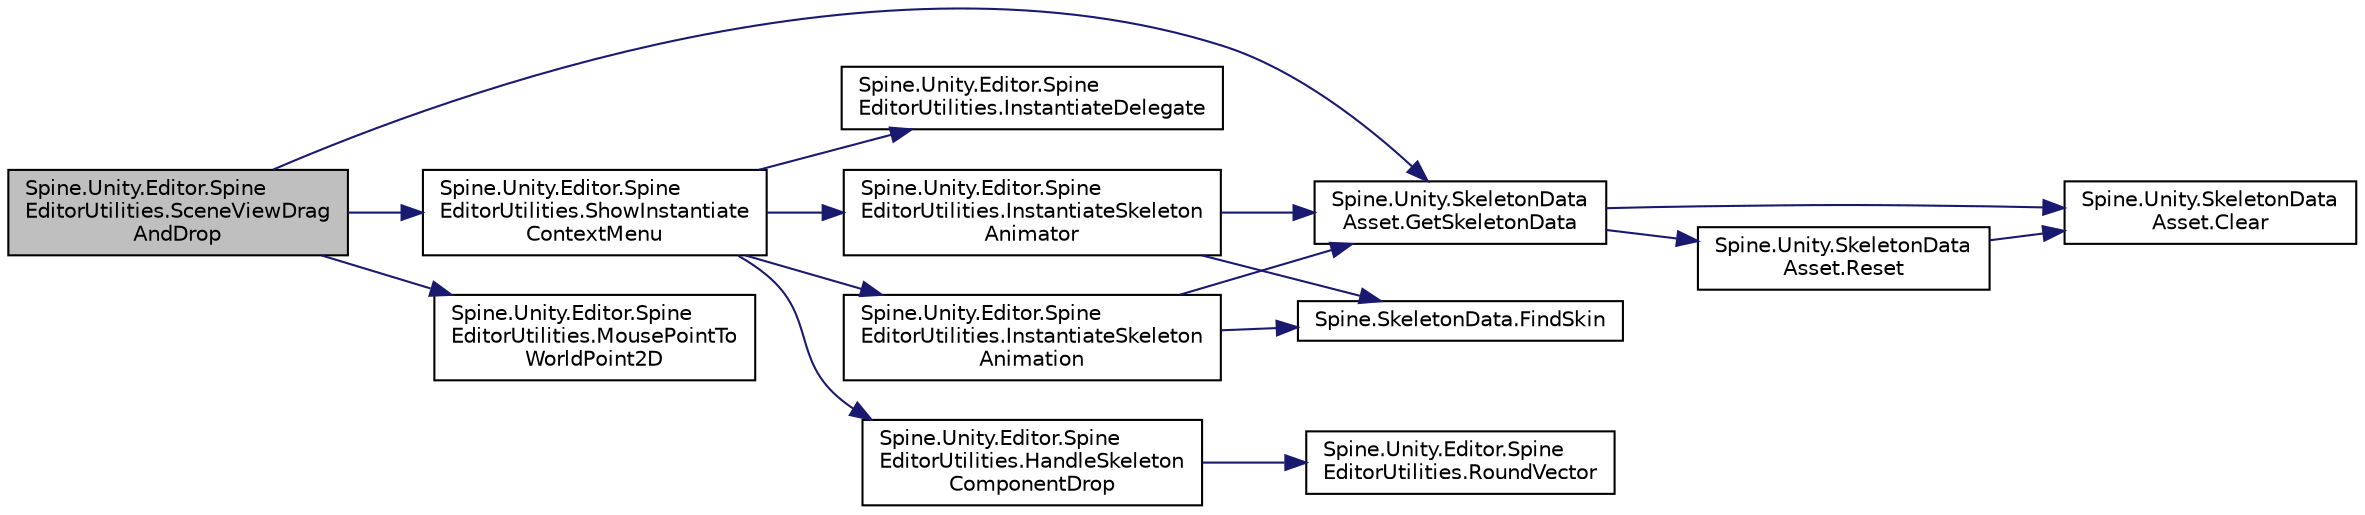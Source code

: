 digraph "Spine.Unity.Editor.SpineEditorUtilities.SceneViewDragAndDrop"
{
 // LATEX_PDF_SIZE
  edge [fontname="Helvetica",fontsize="10",labelfontname="Helvetica",labelfontsize="10"];
  node [fontname="Helvetica",fontsize="10",shape=record];
  rankdir="LR";
  Node1 [label="Spine.Unity.Editor.Spine\lEditorUtilities.SceneViewDrag\lAndDrop",height=0.2,width=0.4,color="black", fillcolor="grey75", style="filled", fontcolor="black",tooltip=" "];
  Node1 -> Node2 [color="midnightblue",fontsize="10",style="solid"];
  Node2 [label="Spine.Unity.SkeletonData\lAsset.GetSkeletonData",height=0.2,width=0.4,color="black", fillcolor="white", style="filled",URL="$class_spine_1_1_unity_1_1_skeleton_data_asset.html#a2b0df38bd74c1b464ed8543f72c7fd4e",tooltip=" "];
  Node2 -> Node3 [color="midnightblue",fontsize="10",style="solid"];
  Node3 [label="Spine.Unity.SkeletonData\lAsset.Clear",height=0.2,width=0.4,color="black", fillcolor="white", style="filled",URL="$class_spine_1_1_unity_1_1_skeleton_data_asset.html#a0609f106c8b6f209cdcc696dc7ef5361",tooltip=" "];
  Node2 -> Node4 [color="midnightblue",fontsize="10",style="solid"];
  Node4 [label="Spine.Unity.SkeletonData\lAsset.Reset",height=0.2,width=0.4,color="black", fillcolor="white", style="filled",URL="$class_spine_1_1_unity_1_1_skeleton_data_asset.html#a36c686acb39535dbb13d1a55692b0f04",tooltip=" "];
  Node4 -> Node3 [color="midnightblue",fontsize="10",style="solid"];
  Node1 -> Node5 [color="midnightblue",fontsize="10",style="solid"];
  Node5 [label="Spine.Unity.Editor.Spine\lEditorUtilities.MousePointTo\lWorldPoint2D",height=0.2,width=0.4,color="black", fillcolor="white", style="filled",URL="$class_spine_1_1_unity_1_1_editor_1_1_spine_editor_utilities.html#ac2e861c82597ea456403999ecc021845",tooltip="Converts a mouse point to a world point on a plane."];
  Node1 -> Node6 [color="midnightblue",fontsize="10",style="solid"];
  Node6 [label="Spine.Unity.Editor.Spine\lEditorUtilities.ShowInstantiate\lContextMenu",height=0.2,width=0.4,color="black", fillcolor="white", style="filled",URL="$class_spine_1_1_unity_1_1_editor_1_1_spine_editor_utilities.html#abe8a798bd134276fcb83fc4094134823",tooltip=" "];
  Node6 -> Node7 [color="midnightblue",fontsize="10",style="solid"];
  Node7 [label="Spine.Unity.Editor.Spine\lEditorUtilities.HandleSkeleton\lComponentDrop",height=0.2,width=0.4,color="black", fillcolor="white", style="filled",URL="$class_spine_1_1_unity_1_1_editor_1_1_spine_editor_utilities.html#a9b1006940b64b0a54b57341ed2e5e0d7",tooltip=" "];
  Node7 -> Node8 [color="midnightblue",fontsize="10",style="solid"];
  Node8 [label="Spine.Unity.Editor.Spine\lEditorUtilities.RoundVector",height=0.2,width=0.4,color="black", fillcolor="white", style="filled",URL="$class_spine_1_1_unity_1_1_editor_1_1_spine_editor_utilities.html#ad55531879389e78f96b84a0accc3efec",tooltip="Rounds off vector components to a number of decimal digits."];
  Node6 -> Node9 [color="midnightblue",fontsize="10",style="solid"];
  Node9 [label="Spine.Unity.Editor.Spine\lEditorUtilities.InstantiateDelegate",height=0.2,width=0.4,color="black", fillcolor="white", style="filled",URL="$class_spine_1_1_unity_1_1_editor_1_1_spine_editor_utilities.html#a01dc4423be541dc44f235984c1c8046c",tooltip=" "];
  Node6 -> Node10 [color="midnightblue",fontsize="10",style="solid"];
  Node10 [label="Spine.Unity.Editor.Spine\lEditorUtilities.InstantiateSkeleton\lAnimation",height=0.2,width=0.4,color="black", fillcolor="white", style="filled",URL="$class_spine_1_1_unity_1_1_editor_1_1_spine_editor_utilities.html#a62a37b5611d74d83541f6df96b16eaef",tooltip=" "];
  Node10 -> Node11 [color="midnightblue",fontsize="10",style="solid"];
  Node11 [label="Spine.SkeletonData.FindSkin",height=0.2,width=0.4,color="black", fillcolor="white", style="filled",URL="$class_spine_1_1_skeleton_data.html#a6f87af52a59ff01da994c5ae68397369",tooltip="May be null."];
  Node10 -> Node2 [color="midnightblue",fontsize="10",style="solid"];
  Node6 -> Node12 [color="midnightblue",fontsize="10",style="solid"];
  Node12 [label="Spine.Unity.Editor.Spine\lEditorUtilities.InstantiateSkeleton\lAnimator",height=0.2,width=0.4,color="black", fillcolor="white", style="filled",URL="$class_spine_1_1_unity_1_1_editor_1_1_spine_editor_utilities.html#a00c8ae138b071a488169ac78a6072fef",tooltip=" "];
  Node12 -> Node11 [color="midnightblue",fontsize="10",style="solid"];
  Node12 -> Node2 [color="midnightblue",fontsize="10",style="solid"];
}

